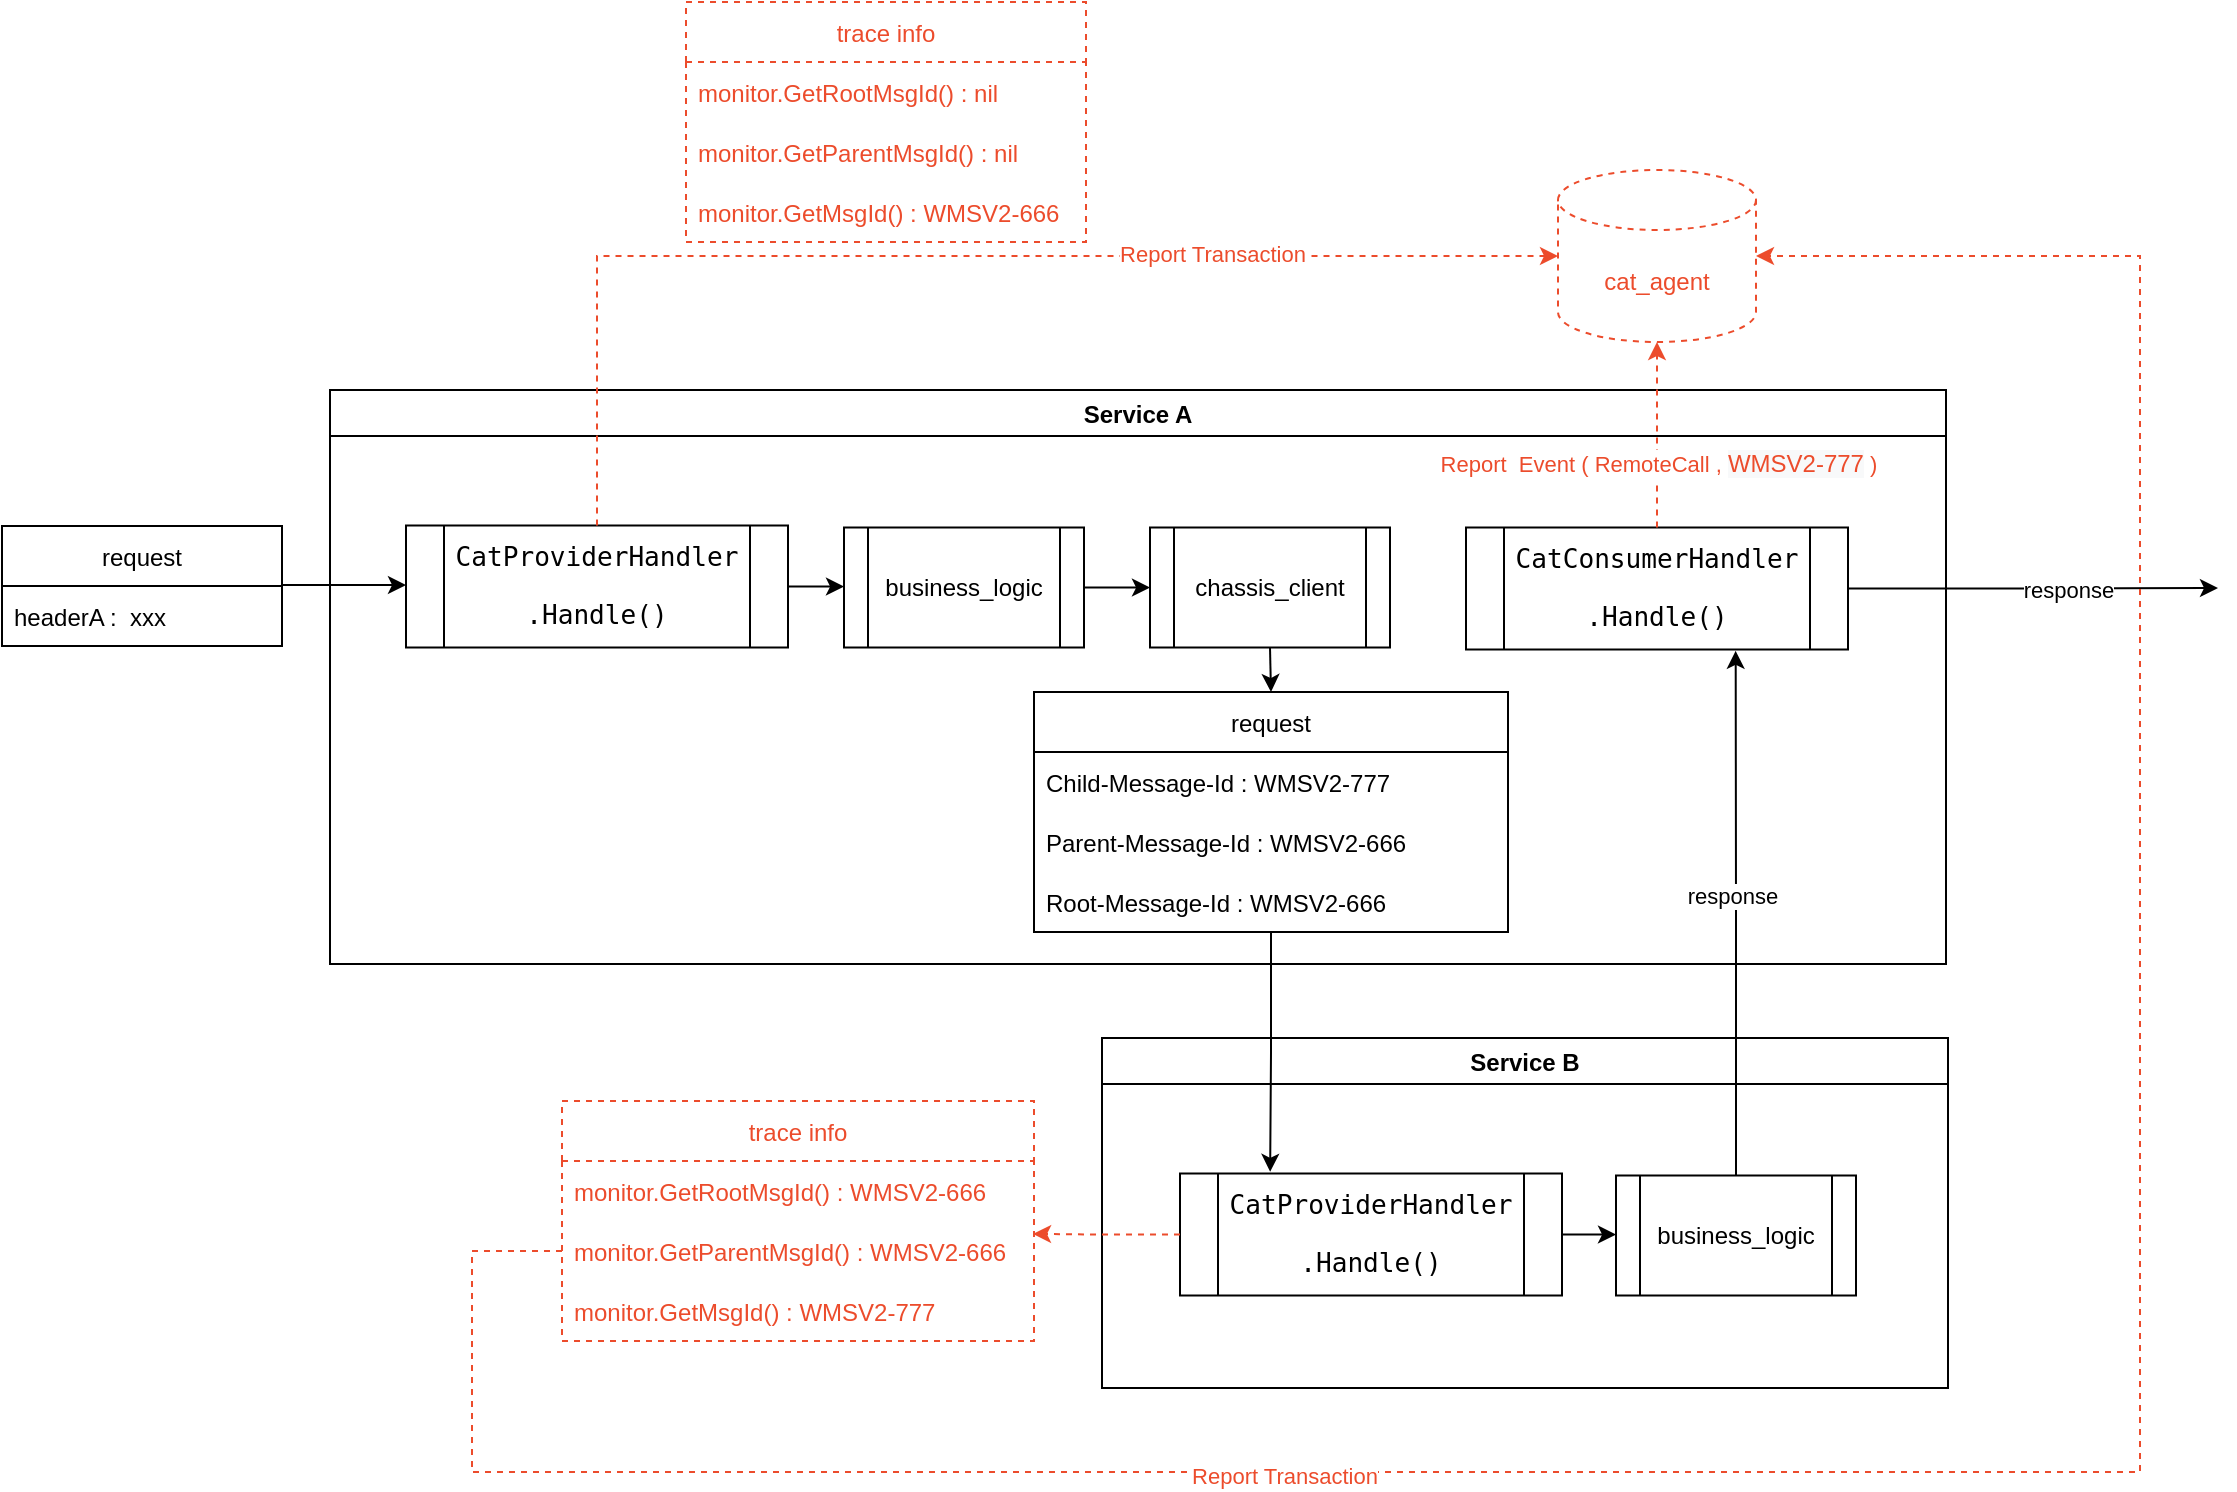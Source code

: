 <mxfile version="17.4.6" type="github">
  <diagram id="HoGcU0mEmMi8AQ9o4Wg-" name="Page-1">
    <mxGraphModel dx="1678" dy="934" grid="0" gridSize="10" guides="1" tooltips="1" connect="1" arrows="1" fold="1" page="1" pageScale="1" pageWidth="1169" pageHeight="827" math="0" shadow="0">
      <root>
        <mxCell id="0" />
        <mxCell id="1" parent="0" />
        <mxCell id="Zu65PiX_Fs4sWuQjeC40-2" value="request" style="swimlane;fontStyle=0;childLayout=stackLayout;horizontal=1;startSize=30;horizontalStack=0;resizeParent=1;resizeParentMax=0;resizeLast=0;collapsible=1;marginBottom=0;" parent="1" vertex="1">
          <mxGeometry x="45" y="304" width="140" height="60" as="geometry" />
        </mxCell>
        <mxCell id="Zu65PiX_Fs4sWuQjeC40-3" value="headerA :  xxx" style="text;strokeColor=none;fillColor=none;align=left;verticalAlign=middle;spacingLeft=4;spacingRight=4;overflow=hidden;points=[[0,0.5],[1,0.5]];portConstraint=eastwest;rotatable=0;" parent="Zu65PiX_Fs4sWuQjeC40-2" vertex="1">
          <mxGeometry y="30" width="140" height="30" as="geometry" />
        </mxCell>
        <mxCell id="Zu65PiX_Fs4sWuQjeC40-7" value="Service A" style="swimlane;" parent="1" vertex="1">
          <mxGeometry x="209" y="236" width="808" height="287" as="geometry" />
        </mxCell>
        <mxCell id="Zu65PiX_Fs4sWuQjeC40-31" style="edgeStyle=orthogonalEdgeStyle;rounded=0;orthogonalLoop=1;jettySize=auto;html=1;exitX=1;exitY=0.5;exitDx=0;exitDy=0;entryX=0;entryY=0.5;entryDx=0;entryDy=0;fontColor=#000000;" parent="Zu65PiX_Fs4sWuQjeC40-7" source="Zu65PiX_Fs4sWuQjeC40-8" target="Zu65PiX_Fs4sWuQjeC40-9" edge="1">
          <mxGeometry relative="1" as="geometry" />
        </mxCell>
        <mxCell id="Zu65PiX_Fs4sWuQjeC40-8" value="&lt;pre style=&quot;background-color: #ffffff ; color: #080808 ; font-family: &amp;#34;jetbrains mono&amp;#34; , monospace ; font-size: 9.8pt&quot;&gt;&lt;span style=&quot;color: #000000&quot;&gt;CatProviderHandler&lt;/span&gt;&lt;/pre&gt;&lt;pre style=&quot;background-color: #ffffff ; color: #080808 ; font-family: &amp;#34;jetbrains mono&amp;#34; , monospace ; font-size: 9.8pt&quot;&gt;&lt;span style=&quot;color: #000000&quot;&gt;.Handle()&lt;/span&gt;&lt;/pre&gt;" style="shape=process;whiteSpace=wrap;html=1;backgroundOutline=1;" parent="Zu65PiX_Fs4sWuQjeC40-7" vertex="1">
          <mxGeometry x="38" y="67.75" width="191" height="61" as="geometry" />
        </mxCell>
        <mxCell id="Zu65PiX_Fs4sWuQjeC40-32" style="edgeStyle=orthogonalEdgeStyle;rounded=0;orthogonalLoop=1;jettySize=auto;html=1;exitX=1;exitY=0.5;exitDx=0;exitDy=0;fontColor=#000000;" parent="Zu65PiX_Fs4sWuQjeC40-7" source="Zu65PiX_Fs4sWuQjeC40-9" target="Zu65PiX_Fs4sWuQjeC40-11" edge="1">
          <mxGeometry relative="1" as="geometry" />
        </mxCell>
        <mxCell id="Zu65PiX_Fs4sWuQjeC40-9" value="business_logic" style="shape=process;whiteSpace=wrap;html=1;backgroundOutline=1;" parent="Zu65PiX_Fs4sWuQjeC40-7" vertex="1">
          <mxGeometry x="257" y="68.75" width="120" height="60" as="geometry" />
        </mxCell>
        <mxCell id="Zu65PiX_Fs4sWuQjeC40-10" value="&lt;pre style=&quot;background-color: #ffffff ; color: #080808 ; font-family: &amp;#34;jetbrains mono&amp;#34; , monospace ; font-size: 9.8pt&quot;&gt;&lt;pre style=&quot;font-family: &amp;#34;jetbrains mono&amp;#34; , monospace ; font-size: 9.8pt&quot;&gt;&lt;span style=&quot;color: #000000&quot;&gt;CatConsumerHandler&lt;/span&gt;&lt;/pre&gt;&lt;/pre&gt;&lt;pre style=&quot;background-color: #ffffff ; color: #080808 ; font-family: &amp;#34;jetbrains mono&amp;#34; , monospace ; font-size: 9.8pt&quot;&gt;&lt;span style=&quot;color: #000000&quot;&gt;.Handle()&lt;/span&gt;&lt;/pre&gt;" style="shape=process;whiteSpace=wrap;html=1;backgroundOutline=1;" parent="Zu65PiX_Fs4sWuQjeC40-7" vertex="1">
          <mxGeometry x="568" y="68.75" width="191" height="61" as="geometry" />
        </mxCell>
        <mxCell id="Zu65PiX_Fs4sWuQjeC40-11" value="chassis_client" style="shape=process;whiteSpace=wrap;html=1;backgroundOutline=1;" parent="Zu65PiX_Fs4sWuQjeC40-7" vertex="1">
          <mxGeometry x="410" y="68.75" width="120" height="60" as="geometry" />
        </mxCell>
        <mxCell id="Zu65PiX_Fs4sWuQjeC40-13" value="Service B" style="swimlane;" parent="1" vertex="1">
          <mxGeometry x="595" y="560" width="423" height="175" as="geometry" />
        </mxCell>
        <mxCell id="Zu65PiX_Fs4sWuQjeC40-43" style="edgeStyle=orthogonalEdgeStyle;rounded=0;orthogonalLoop=1;jettySize=auto;html=1;exitX=1;exitY=0.5;exitDx=0;exitDy=0;entryX=0;entryY=0.5;entryDx=0;entryDy=0;fontColor=#000000;" parent="Zu65PiX_Fs4sWuQjeC40-13" source="Zu65PiX_Fs4sWuQjeC40-14" target="Zu65PiX_Fs4sWuQjeC40-15" edge="1">
          <mxGeometry relative="1" as="geometry" />
        </mxCell>
        <mxCell id="Zu65PiX_Fs4sWuQjeC40-14" value="&lt;pre style=&quot;background-color: #ffffff ; color: #080808 ; font-family: &amp;#34;jetbrains mono&amp;#34; , monospace ; font-size: 9.8pt&quot;&gt;&lt;span style=&quot;color: #000000&quot;&gt;CatProviderHandler&lt;/span&gt;&lt;/pre&gt;&lt;pre style=&quot;background-color: #ffffff ; color: #080808 ; font-family: &amp;#34;jetbrains mono&amp;#34; , monospace ; font-size: 9.8pt&quot;&gt;&lt;span style=&quot;color: #000000&quot;&gt;.Handle()&lt;/span&gt;&lt;/pre&gt;" style="shape=process;whiteSpace=wrap;html=1;backgroundOutline=1;" parent="Zu65PiX_Fs4sWuQjeC40-13" vertex="1">
          <mxGeometry x="39" y="67.75" width="191" height="61" as="geometry" />
        </mxCell>
        <mxCell id="Zu65PiX_Fs4sWuQjeC40-15" value="business_logic" style="shape=process;whiteSpace=wrap;html=1;backgroundOutline=1;" parent="Zu65PiX_Fs4sWuQjeC40-13" vertex="1">
          <mxGeometry x="257" y="68.75" width="120" height="60" as="geometry" />
        </mxCell>
        <mxCell id="Zu65PiX_Fs4sWuQjeC40-34" style="edgeStyle=orthogonalEdgeStyle;rounded=0;orthogonalLoop=1;jettySize=auto;html=1;fontColor=#000000;entryX=0.236;entryY=-0.014;entryDx=0;entryDy=0;entryPerimeter=0;" parent="1" source="Zu65PiX_Fs4sWuQjeC40-26" target="Zu65PiX_Fs4sWuQjeC40-14" edge="1">
          <mxGeometry relative="1" as="geometry">
            <mxPoint x="677" y="554" as="targetPoint" />
          </mxGeometry>
        </mxCell>
        <mxCell id="Zu65PiX_Fs4sWuQjeC40-26" value="request" style="swimlane;fontStyle=0;childLayout=stackLayout;horizontal=1;startSize=30;horizontalStack=0;resizeParent=1;resizeParentMax=0;resizeLast=0;collapsible=1;marginBottom=0;" parent="1" vertex="1">
          <mxGeometry x="561" y="387" width="237" height="120" as="geometry" />
        </mxCell>
        <mxCell id="nBw7bZKIKWyR7cOOFPxM-7" value="Child-Message-Id : WMSV2-777" style="text;strokeColor=none;fillColor=none;align=left;verticalAlign=middle;spacingLeft=4;spacingRight=4;overflow=hidden;points=[[0,0.5],[1,0.5]];portConstraint=eastwest;rotatable=0;" vertex="1" parent="Zu65PiX_Fs4sWuQjeC40-26">
          <mxGeometry y="30" width="237" height="30" as="geometry" />
        </mxCell>
        <mxCell id="nBw7bZKIKWyR7cOOFPxM-6" value="Parent-Message-Id : WMSV2-666" style="text;strokeColor=none;fillColor=none;align=left;verticalAlign=middle;spacingLeft=4;spacingRight=4;overflow=hidden;points=[[0,0.5],[1,0.5]];portConstraint=eastwest;rotatable=0;" vertex="1" parent="Zu65PiX_Fs4sWuQjeC40-26">
          <mxGeometry y="60" width="237" height="30" as="geometry" />
        </mxCell>
        <mxCell id="nBw7bZKIKWyR7cOOFPxM-5" value="Root-Message-Id : WMSV2-666" style="text;strokeColor=none;fillColor=none;align=left;verticalAlign=middle;spacingLeft=4;spacingRight=4;overflow=hidden;points=[[0,0.5],[1,0.5]];portConstraint=eastwest;rotatable=0;" vertex="1" parent="Zu65PiX_Fs4sWuQjeC40-26">
          <mxGeometry y="90" width="237" height="30" as="geometry" />
        </mxCell>
        <mxCell id="Zu65PiX_Fs4sWuQjeC40-30" style="edgeStyle=orthogonalEdgeStyle;rounded=0;orthogonalLoop=1;jettySize=auto;html=1;exitX=1;exitY=-0.017;exitDx=0;exitDy=0;fontColor=#000000;exitPerimeter=0;" parent="1" source="Zu65PiX_Fs4sWuQjeC40-3" target="Zu65PiX_Fs4sWuQjeC40-8" edge="1">
          <mxGeometry relative="1" as="geometry">
            <Array as="points">
              <mxPoint x="216" y="333" />
              <mxPoint x="216" y="334" />
            </Array>
          </mxGeometry>
        </mxCell>
        <mxCell id="Zu65PiX_Fs4sWuQjeC40-33" style="edgeStyle=orthogonalEdgeStyle;rounded=0;orthogonalLoop=1;jettySize=auto;html=1;exitX=0.5;exitY=1;exitDx=0;exitDy=0;entryX=0.5;entryY=0;entryDx=0;entryDy=0;fontColor=#000000;" parent="1" source="Zu65PiX_Fs4sWuQjeC40-11" target="Zu65PiX_Fs4sWuQjeC40-26" edge="1">
          <mxGeometry relative="1" as="geometry" />
        </mxCell>
        <mxCell id="Zu65PiX_Fs4sWuQjeC40-37" style="edgeStyle=orthogonalEdgeStyle;rounded=0;orthogonalLoop=1;jettySize=auto;html=1;exitX=1;exitY=0.5;exitDx=0;exitDy=0;fontColor=#000000;" parent="1" source="Zu65PiX_Fs4sWuQjeC40-10" edge="1">
          <mxGeometry relative="1" as="geometry">
            <mxPoint x="1153" y="335" as="targetPoint" />
          </mxGeometry>
        </mxCell>
        <mxCell id="Zu65PiX_Fs4sWuQjeC40-38" value="response" style="edgeLabel;html=1;align=center;verticalAlign=middle;resizable=0;points=[];fontColor=#000000;" parent="Zu65PiX_Fs4sWuQjeC40-37" vertex="1" connectable="0">
          <mxGeometry x="0.18" relative="1" as="geometry">
            <mxPoint as="offset" />
          </mxGeometry>
        </mxCell>
        <mxCell id="Zu65PiX_Fs4sWuQjeC40-40" value="cat_agent" style="shape=cylinder3;whiteSpace=wrap;html=1;boundedLbl=1;backgroundOutline=1;size=15;fontColor=#EC4C2C;gradientColor=none;dashed=1;strokeColor=#EC4C2C;" parent="1" vertex="1">
          <mxGeometry x="823" y="126" width="99" height="86" as="geometry" />
        </mxCell>
        <mxCell id="Zu65PiX_Fs4sWuQjeC40-41" style="edgeStyle=orthogonalEdgeStyle;rounded=0;orthogonalLoop=1;jettySize=auto;html=1;exitX=0.5;exitY=0;exitDx=0;exitDy=0;entryX=0.5;entryY=1;entryDx=0;entryDy=0;entryPerimeter=0;fontColor=#000000;dashed=1;strokeColor=#EC4C2C;" parent="1" source="Zu65PiX_Fs4sWuQjeC40-10" target="Zu65PiX_Fs4sWuQjeC40-40" edge="1">
          <mxGeometry relative="1" as="geometry" />
        </mxCell>
        <mxCell id="Zu65PiX_Fs4sWuQjeC40-42" value="Report&amp;nbsp; Event ( RemoteCall ,&amp;nbsp;&lt;span style=&quot;font-size: 12px ; text-align: left ; background-color: rgb(248 , 249 , 250)&quot;&gt;WMSV2-777&lt;/span&gt;&amp;nbsp;)" style="edgeLabel;html=1;align=center;verticalAlign=middle;resizable=0;points=[];fontColor=#EC4C2C;" parent="Zu65PiX_Fs4sWuQjeC40-41" vertex="1" connectable="0">
          <mxGeometry x="-0.296" relative="1" as="geometry">
            <mxPoint as="offset" />
          </mxGeometry>
        </mxCell>
        <mxCell id="Zu65PiX_Fs4sWuQjeC40-35" style="edgeStyle=orthogonalEdgeStyle;rounded=0;orthogonalLoop=1;jettySize=auto;html=1;entryX=0.706;entryY=1.011;entryDx=0;entryDy=0;entryPerimeter=0;fontColor=#000000;exitX=0.5;exitY=0;exitDx=0;exitDy=0;" parent="1" source="Zu65PiX_Fs4sWuQjeC40-15" target="Zu65PiX_Fs4sWuQjeC40-10" edge="1">
          <mxGeometry relative="1" as="geometry">
            <mxPoint x="912" y="624" as="sourcePoint" />
          </mxGeometry>
        </mxCell>
        <mxCell id="Zu65PiX_Fs4sWuQjeC40-36" value="response" style="edgeLabel;html=1;align=center;verticalAlign=middle;resizable=0;points=[];fontColor=#000000;" parent="Zu65PiX_Fs4sWuQjeC40-35" vertex="1" connectable="0">
          <mxGeometry x="0.072" y="2" relative="1" as="geometry">
            <mxPoint as="offset" />
          </mxGeometry>
        </mxCell>
        <mxCell id="Zu65PiX_Fs4sWuQjeC40-45" style="edgeStyle=orthogonalEdgeStyle;rounded=0;orthogonalLoop=1;jettySize=auto;html=1;exitX=0.5;exitY=0;exitDx=0;exitDy=0;entryX=0;entryY=0.5;entryDx=0;entryDy=0;entryPerimeter=0;fontColor=#000000;dashed=1;strokeColor=#EC4C2C;" parent="1" source="Zu65PiX_Fs4sWuQjeC40-8" target="Zu65PiX_Fs4sWuQjeC40-40" edge="1">
          <mxGeometry relative="1" as="geometry" />
        </mxCell>
        <mxCell id="Zu65PiX_Fs4sWuQjeC40-46" value="Report Transaction" style="edgeLabel;html=1;align=center;verticalAlign=middle;resizable=0;points=[];fontColor=#EC4C2C;" parent="Zu65PiX_Fs4sWuQjeC40-45" vertex="1" connectable="0">
          <mxGeometry x="0.436" y="1" relative="1" as="geometry">
            <mxPoint as="offset" />
          </mxGeometry>
        </mxCell>
        <mxCell id="nBw7bZKIKWyR7cOOFPxM-1" value="trace info" style="swimlane;fontStyle=0;childLayout=stackLayout;horizontal=1;startSize=30;horizontalStack=0;resizeParent=1;resizeParentMax=0;resizeLast=0;collapsible=1;marginBottom=0;dashed=1;fontColor=#EC4C2C;strokeColor=#EC4C2C;" vertex="1" parent="1">
          <mxGeometry x="387" y="42" width="200" height="120" as="geometry" />
        </mxCell>
        <mxCell id="nBw7bZKIKWyR7cOOFPxM-2" value="monitor.GetRootMsgId() : nil" style="text;strokeColor=none;fillColor=none;align=left;verticalAlign=middle;spacingLeft=4;spacingRight=4;overflow=hidden;points=[[0,0.5],[1,0.5]];portConstraint=eastwest;rotatable=0;dashed=1;fontColor=#EC4C2C;opacity=50;" vertex="1" parent="nBw7bZKIKWyR7cOOFPxM-1">
          <mxGeometry y="30" width="200" height="30" as="geometry" />
        </mxCell>
        <mxCell id="nBw7bZKIKWyR7cOOFPxM-3" value="monitor.GetParentMsgId() : nil" style="text;strokeColor=none;fillColor=none;align=left;verticalAlign=middle;spacingLeft=4;spacingRight=4;overflow=hidden;points=[[0,0.5],[1,0.5]];portConstraint=eastwest;rotatable=0;dashed=1;fontColor=#EC4C2C;opacity=50;" vertex="1" parent="nBw7bZKIKWyR7cOOFPxM-1">
          <mxGeometry y="60" width="200" height="30" as="geometry" />
        </mxCell>
        <mxCell id="nBw7bZKIKWyR7cOOFPxM-4" value="monitor.GetMsgId() : WMSV2-666" style="text;strokeColor=none;fillColor=none;align=left;verticalAlign=middle;spacingLeft=4;spacingRight=4;overflow=hidden;points=[[0,0.5],[1,0.5]];portConstraint=eastwest;rotatable=0;dashed=1;fontColor=#EC4C2C;opacity=50;" vertex="1" parent="nBw7bZKIKWyR7cOOFPxM-1">
          <mxGeometry y="90" width="200" height="30" as="geometry" />
        </mxCell>
        <mxCell id="nBw7bZKIKWyR7cOOFPxM-8" value="trace info" style="swimlane;fontStyle=0;childLayout=stackLayout;horizontal=1;startSize=30;horizontalStack=0;resizeParent=1;resizeParentMax=0;resizeLast=0;collapsible=1;marginBottom=0;dashed=1;fontColor=#EC4C2C;gradientColor=none;strokeColor=#EC4C2C;" vertex="1" parent="1">
          <mxGeometry x="325" y="591.5" width="236" height="120" as="geometry" />
        </mxCell>
        <mxCell id="nBw7bZKIKWyR7cOOFPxM-9" value="monitor.GetRootMsgId() : WMSV2-666" style="text;strokeColor=none;fillColor=none;align=left;verticalAlign=middle;spacingLeft=4;spacingRight=4;overflow=hidden;points=[[0,0.5],[1,0.5]];portConstraint=eastwest;rotatable=0;dashed=1;fontColor=#EC4C2C;opacity=50;" vertex="1" parent="nBw7bZKIKWyR7cOOFPxM-8">
          <mxGeometry y="30" width="236" height="30" as="geometry" />
        </mxCell>
        <mxCell id="nBw7bZKIKWyR7cOOFPxM-10" value="monitor.GetParentMsgId() : WMSV2-666" style="text;strokeColor=none;fillColor=none;align=left;verticalAlign=middle;spacingLeft=4;spacingRight=4;overflow=hidden;points=[[0,0.5],[1,0.5]];portConstraint=eastwest;rotatable=0;dashed=1;fontColor=#EC4C2C;opacity=50;" vertex="1" parent="nBw7bZKIKWyR7cOOFPxM-8">
          <mxGeometry y="60" width="236" height="30" as="geometry" />
        </mxCell>
        <mxCell id="nBw7bZKIKWyR7cOOFPxM-11" value="monitor.GetMsgId() : WMSV2-777" style="text;strokeColor=none;fillColor=none;align=left;verticalAlign=middle;spacingLeft=4;spacingRight=4;overflow=hidden;points=[[0,0.5],[1,0.5]];portConstraint=eastwest;rotatable=0;dashed=1;fontColor=#EC4C2C;opacity=50;" vertex="1" parent="nBw7bZKIKWyR7cOOFPxM-8">
          <mxGeometry y="90" width="236" height="30" as="geometry" />
        </mxCell>
        <mxCell id="nBw7bZKIKWyR7cOOFPxM-12" style="edgeStyle=orthogonalEdgeStyle;rounded=0;orthogonalLoop=1;jettySize=auto;html=1;exitX=0;exitY=0.5;exitDx=0;exitDy=0;entryX=0.998;entryY=0.215;entryDx=0;entryDy=0;entryPerimeter=0;dashed=1;fontColor=#EC4C2C;strokeColor=#EC4C2C;" edge="1" parent="1" source="Zu65PiX_Fs4sWuQjeC40-14" target="nBw7bZKIKWyR7cOOFPxM-10">
          <mxGeometry relative="1" as="geometry" />
        </mxCell>
        <mxCell id="nBw7bZKIKWyR7cOOFPxM-13" style="edgeStyle=orthogonalEdgeStyle;rounded=0;orthogonalLoop=1;jettySize=auto;html=1;exitX=0;exitY=0.5;exitDx=0;exitDy=0;entryX=1;entryY=0.5;entryDx=0;entryDy=0;entryPerimeter=0;dashed=1;strokeColor=#EC4C2C;" edge="1" parent="1" source="nBw7bZKIKWyR7cOOFPxM-10" target="Zu65PiX_Fs4sWuQjeC40-40">
          <mxGeometry relative="1" as="geometry">
            <Array as="points">
              <mxPoint x="280" y="667" />
              <mxPoint x="280" y="777" />
              <mxPoint x="1114" y="777" />
              <mxPoint x="1114" y="169" />
            </Array>
          </mxGeometry>
        </mxCell>
        <mxCell id="nBw7bZKIKWyR7cOOFPxM-14" value="Report Transaction" style="edgeLabel;html=1;align=center;verticalAlign=middle;resizable=0;points=[];fontColor=#EC4C2C;" vertex="1" connectable="0" parent="nBw7bZKIKWyR7cOOFPxM-13">
          <mxGeometry x="-0.373" y="-2" relative="1" as="geometry">
            <mxPoint as="offset" />
          </mxGeometry>
        </mxCell>
      </root>
    </mxGraphModel>
  </diagram>
</mxfile>
